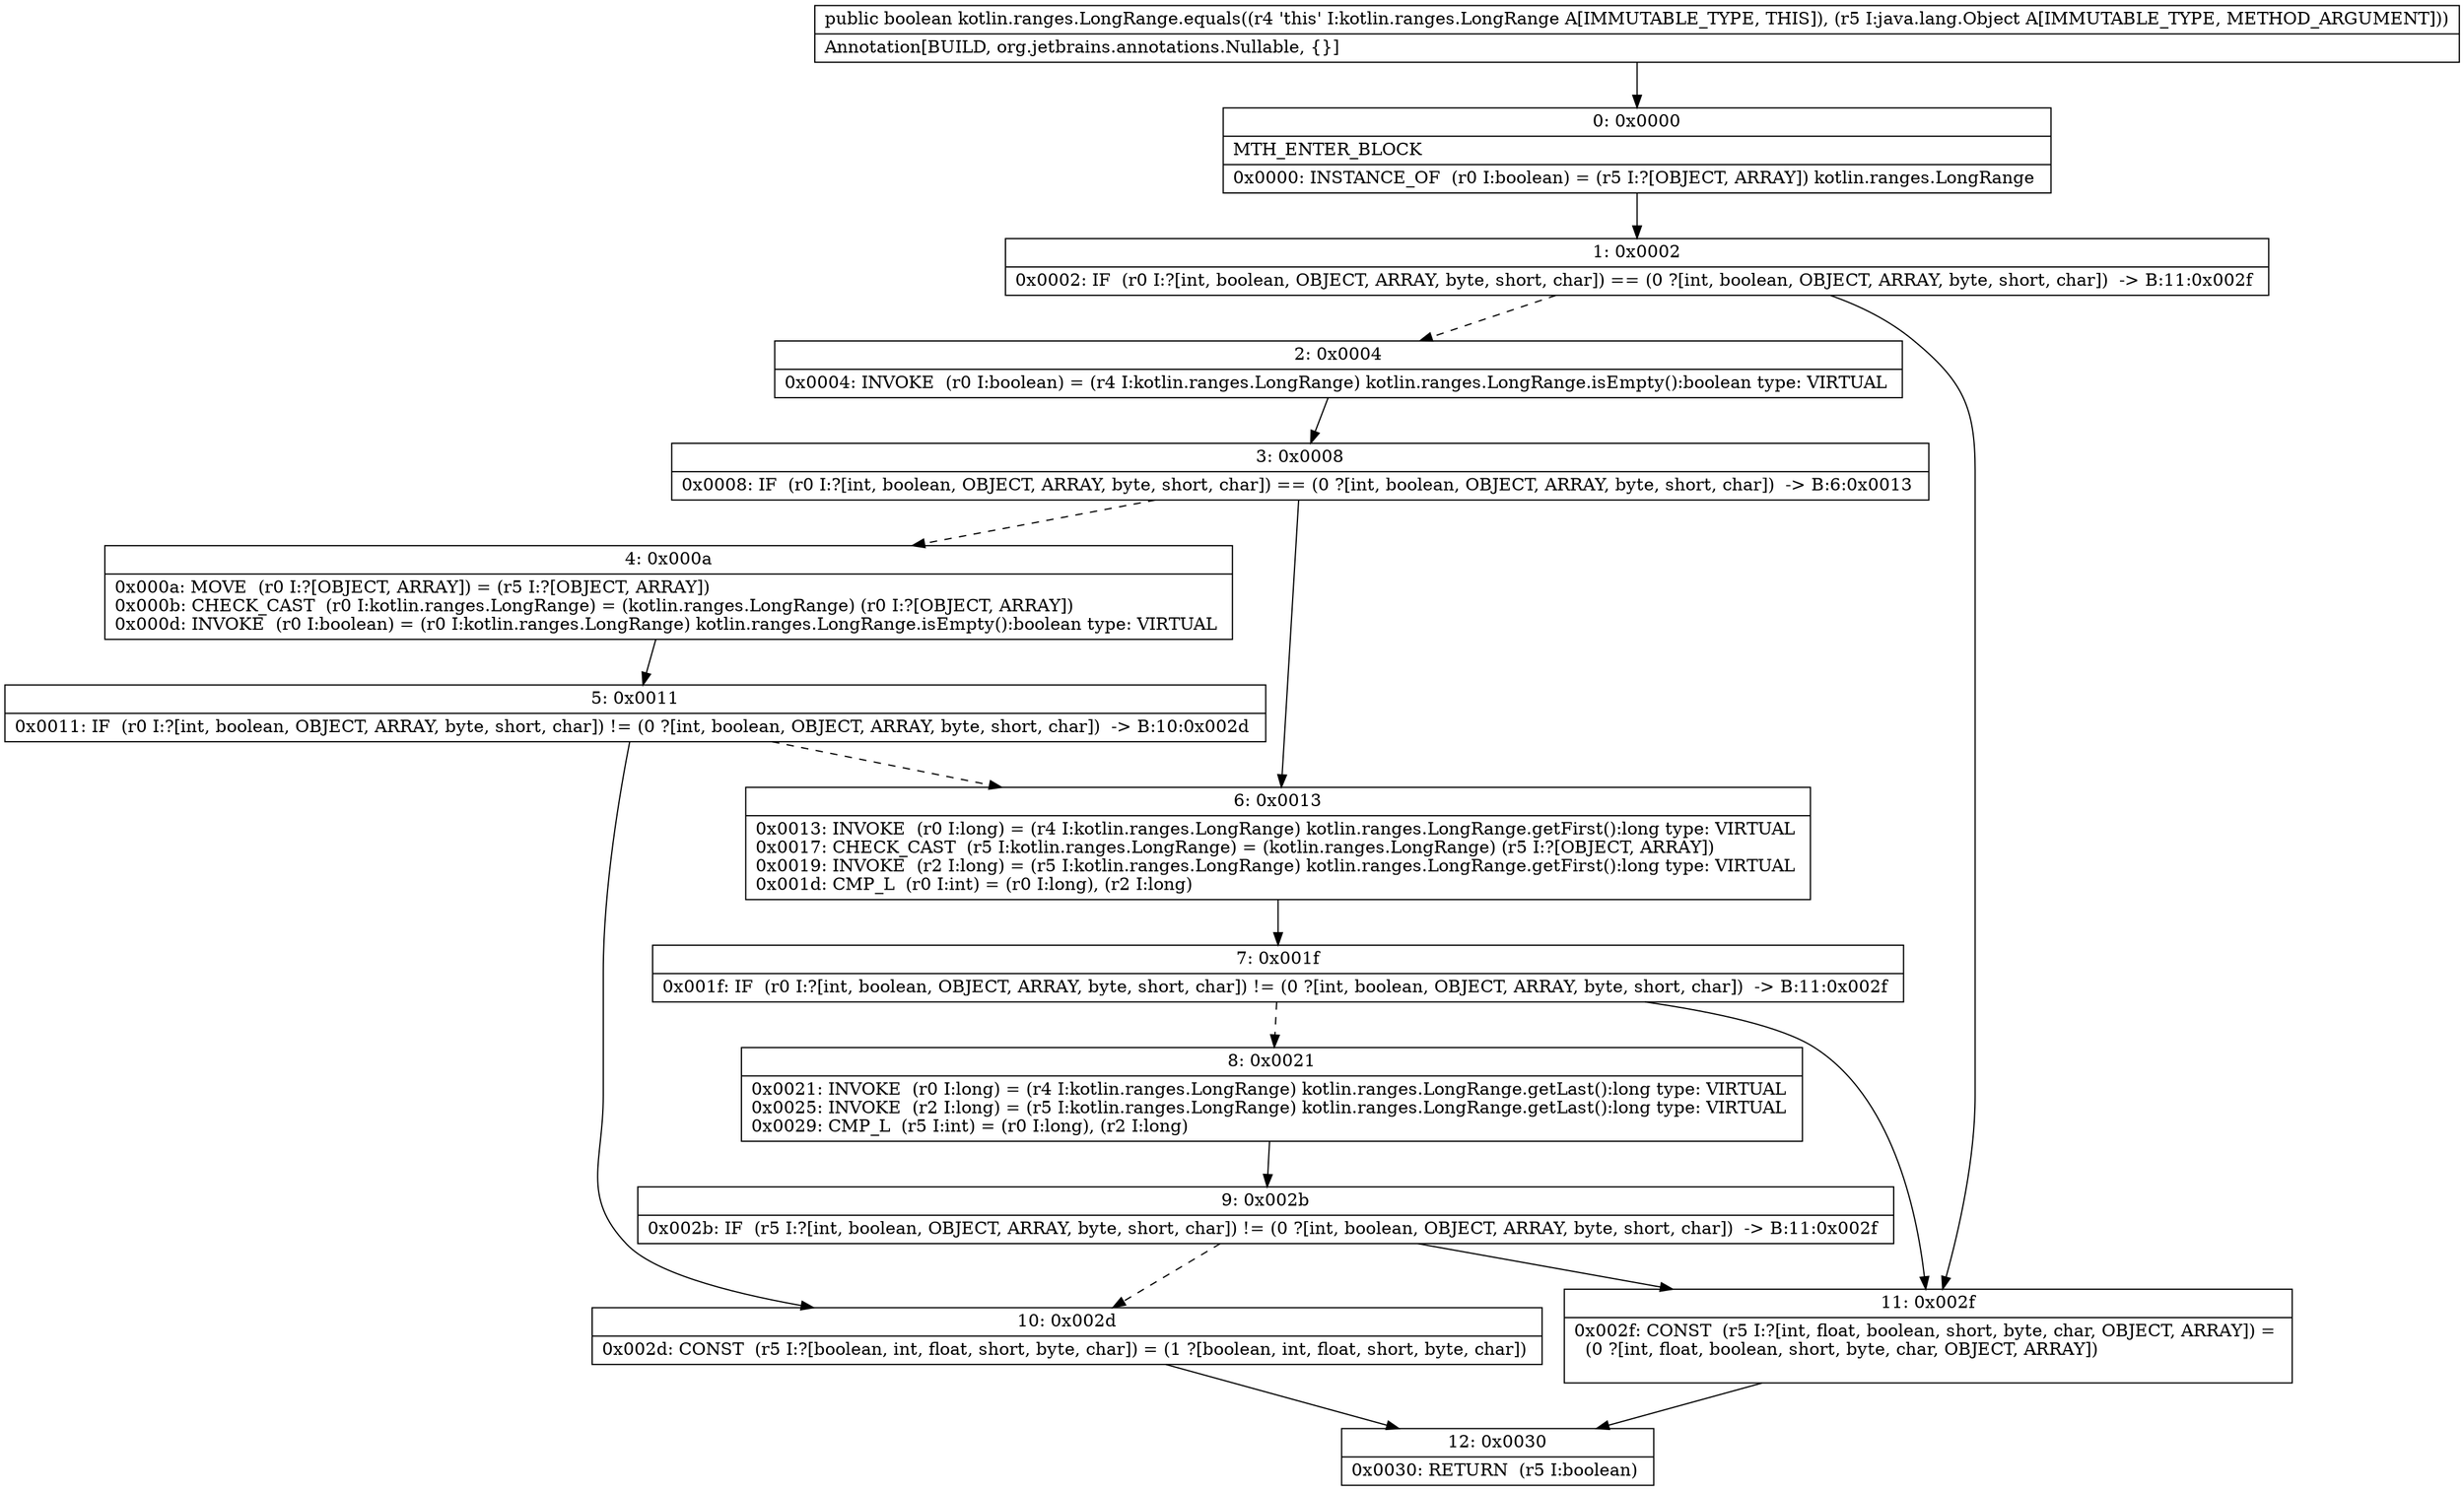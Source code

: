 digraph "CFG forkotlin.ranges.LongRange.equals(Ljava\/lang\/Object;)Z" {
Node_0 [shape=record,label="{0\:\ 0x0000|MTH_ENTER_BLOCK\l|0x0000: INSTANCE_OF  (r0 I:boolean) = (r5 I:?[OBJECT, ARRAY]) kotlin.ranges.LongRange \l}"];
Node_1 [shape=record,label="{1\:\ 0x0002|0x0002: IF  (r0 I:?[int, boolean, OBJECT, ARRAY, byte, short, char]) == (0 ?[int, boolean, OBJECT, ARRAY, byte, short, char])  \-\> B:11:0x002f \l}"];
Node_2 [shape=record,label="{2\:\ 0x0004|0x0004: INVOKE  (r0 I:boolean) = (r4 I:kotlin.ranges.LongRange) kotlin.ranges.LongRange.isEmpty():boolean type: VIRTUAL \l}"];
Node_3 [shape=record,label="{3\:\ 0x0008|0x0008: IF  (r0 I:?[int, boolean, OBJECT, ARRAY, byte, short, char]) == (0 ?[int, boolean, OBJECT, ARRAY, byte, short, char])  \-\> B:6:0x0013 \l}"];
Node_4 [shape=record,label="{4\:\ 0x000a|0x000a: MOVE  (r0 I:?[OBJECT, ARRAY]) = (r5 I:?[OBJECT, ARRAY]) \l0x000b: CHECK_CAST  (r0 I:kotlin.ranges.LongRange) = (kotlin.ranges.LongRange) (r0 I:?[OBJECT, ARRAY]) \l0x000d: INVOKE  (r0 I:boolean) = (r0 I:kotlin.ranges.LongRange) kotlin.ranges.LongRange.isEmpty():boolean type: VIRTUAL \l}"];
Node_5 [shape=record,label="{5\:\ 0x0011|0x0011: IF  (r0 I:?[int, boolean, OBJECT, ARRAY, byte, short, char]) != (0 ?[int, boolean, OBJECT, ARRAY, byte, short, char])  \-\> B:10:0x002d \l}"];
Node_6 [shape=record,label="{6\:\ 0x0013|0x0013: INVOKE  (r0 I:long) = (r4 I:kotlin.ranges.LongRange) kotlin.ranges.LongRange.getFirst():long type: VIRTUAL \l0x0017: CHECK_CAST  (r5 I:kotlin.ranges.LongRange) = (kotlin.ranges.LongRange) (r5 I:?[OBJECT, ARRAY]) \l0x0019: INVOKE  (r2 I:long) = (r5 I:kotlin.ranges.LongRange) kotlin.ranges.LongRange.getFirst():long type: VIRTUAL \l0x001d: CMP_L  (r0 I:int) = (r0 I:long), (r2 I:long) \l}"];
Node_7 [shape=record,label="{7\:\ 0x001f|0x001f: IF  (r0 I:?[int, boolean, OBJECT, ARRAY, byte, short, char]) != (0 ?[int, boolean, OBJECT, ARRAY, byte, short, char])  \-\> B:11:0x002f \l}"];
Node_8 [shape=record,label="{8\:\ 0x0021|0x0021: INVOKE  (r0 I:long) = (r4 I:kotlin.ranges.LongRange) kotlin.ranges.LongRange.getLast():long type: VIRTUAL \l0x0025: INVOKE  (r2 I:long) = (r5 I:kotlin.ranges.LongRange) kotlin.ranges.LongRange.getLast():long type: VIRTUAL \l0x0029: CMP_L  (r5 I:int) = (r0 I:long), (r2 I:long) \l}"];
Node_9 [shape=record,label="{9\:\ 0x002b|0x002b: IF  (r5 I:?[int, boolean, OBJECT, ARRAY, byte, short, char]) != (0 ?[int, boolean, OBJECT, ARRAY, byte, short, char])  \-\> B:11:0x002f \l}"];
Node_10 [shape=record,label="{10\:\ 0x002d|0x002d: CONST  (r5 I:?[boolean, int, float, short, byte, char]) = (1 ?[boolean, int, float, short, byte, char]) \l}"];
Node_11 [shape=record,label="{11\:\ 0x002f|0x002f: CONST  (r5 I:?[int, float, boolean, short, byte, char, OBJECT, ARRAY]) = \l  (0 ?[int, float, boolean, short, byte, char, OBJECT, ARRAY])\l \l}"];
Node_12 [shape=record,label="{12\:\ 0x0030|0x0030: RETURN  (r5 I:boolean) \l}"];
MethodNode[shape=record,label="{public boolean kotlin.ranges.LongRange.equals((r4 'this' I:kotlin.ranges.LongRange A[IMMUTABLE_TYPE, THIS]), (r5 I:java.lang.Object A[IMMUTABLE_TYPE, METHOD_ARGUMENT]))  | Annotation[BUILD, org.jetbrains.annotations.Nullable, \{\}]\l}"];
MethodNode -> Node_0;
Node_0 -> Node_1;
Node_1 -> Node_2[style=dashed];
Node_1 -> Node_11;
Node_2 -> Node_3;
Node_3 -> Node_4[style=dashed];
Node_3 -> Node_6;
Node_4 -> Node_5;
Node_5 -> Node_6[style=dashed];
Node_5 -> Node_10;
Node_6 -> Node_7;
Node_7 -> Node_8[style=dashed];
Node_7 -> Node_11;
Node_8 -> Node_9;
Node_9 -> Node_10[style=dashed];
Node_9 -> Node_11;
Node_10 -> Node_12;
Node_11 -> Node_12;
}

